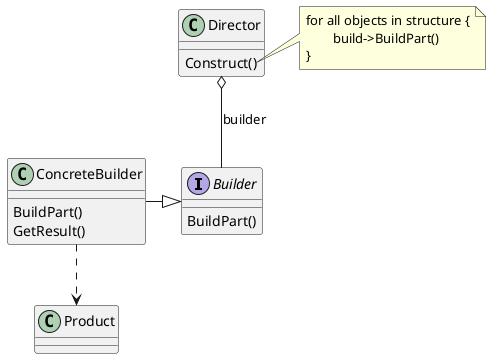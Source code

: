 @startuml
interface Builder
Builder : BuildPart()

ConcreteBuilder -|> Builder
ConcreteBuilder : BuildPart()
ConcreteBuilder : GetResult()

ConcreteBuilder ..> Product


class Director
Director : Construct()
Director o-- Builder : builder

note right of Director::Construct()
for all objects in structure {
        build->BuildPart()
}
end note

@enduml


